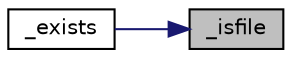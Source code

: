 digraph "_isfile"
{
 // LATEX_PDF_SIZE
  bgcolor="transparent";
  edge [fontname="Helvetica",fontsize="10",labelfontname="Helvetica",labelfontsize="10"];
  node [fontname="Helvetica",fontsize="10",shape=record];
  rankdir="RL";
  Node1 [label="_isfile",height=0.2,width=0.4,color="black", fillcolor="grey75", style="filled", fontcolor="black",tooltip="Checks if path is a file or not."];
  Node1 -> Node2 [dir="back",color="midnightblue",fontsize="10",style="solid",fontname="Helvetica"];
  Node2 [label="_exists",height=0.2,width=0.4,color="black",URL="$da/dbd/group__EXISTS.html#ga8c86753b6958c6956a8415a564aadac8",tooltip="Chesks if provided path exists ir not."];
}
